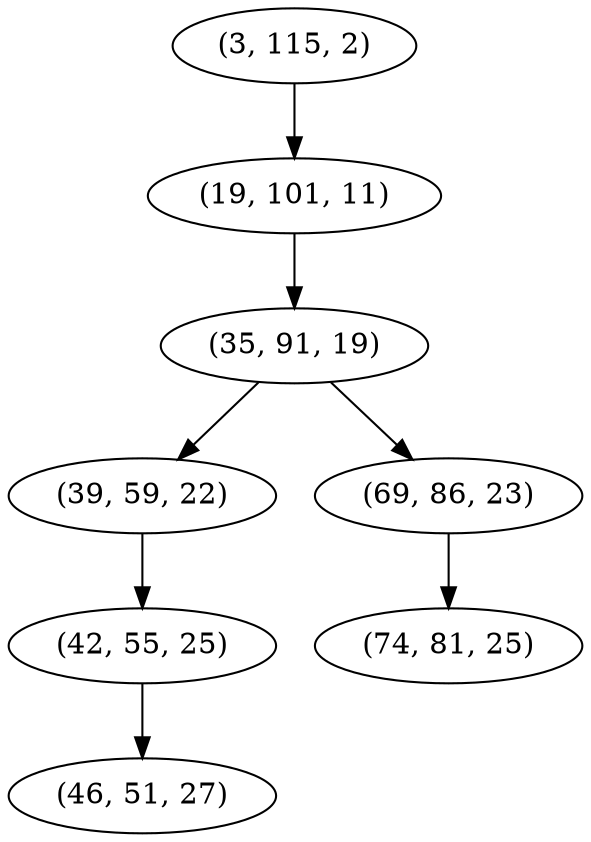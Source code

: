 digraph tree {
    "(3, 115, 2)";
    "(19, 101, 11)";
    "(35, 91, 19)";
    "(39, 59, 22)";
    "(42, 55, 25)";
    "(46, 51, 27)";
    "(69, 86, 23)";
    "(74, 81, 25)";
    "(3, 115, 2)" -> "(19, 101, 11)";
    "(19, 101, 11)" -> "(35, 91, 19)";
    "(35, 91, 19)" -> "(39, 59, 22)";
    "(35, 91, 19)" -> "(69, 86, 23)";
    "(39, 59, 22)" -> "(42, 55, 25)";
    "(42, 55, 25)" -> "(46, 51, 27)";
    "(69, 86, 23)" -> "(74, 81, 25)";
}

